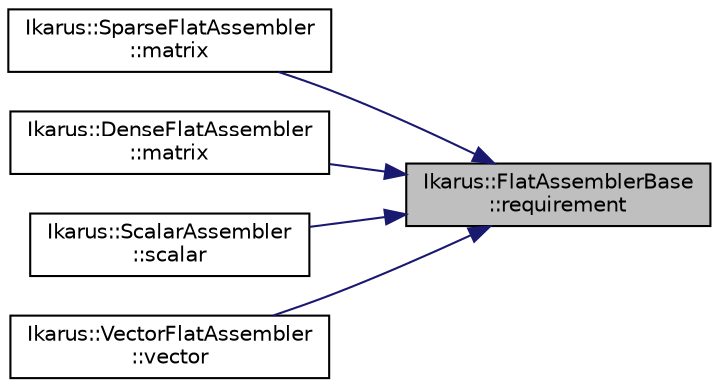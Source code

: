 digraph "Ikarus::FlatAssemblerBase::requirement"
{
 // LATEX_PDF_SIZE
  edge [fontname="Helvetica",fontsize="10",labelfontname="Helvetica",labelfontsize="10"];
  node [fontname="Helvetica",fontsize="10",shape=record];
  rankdir="RL";
  Node1 [label="Ikarus::FlatAssemblerBase\l::requirement",height=0.2,width=0.4,color="black", fillcolor="grey75", style="filled", fontcolor="black",tooltip="Returns the requirement."];
  Node1 -> Node2 [dir="back",color="midnightblue",fontsize="10",style="solid"];
  Node2 [label="Ikarus::SparseFlatAssembler\l::matrix",height=0.2,width=0.4,color="black", fillcolor="white", style="filled",URL="$a01207.html#a67e315001064876edfa09041b5627ba3",tooltip="Calculates the matrix quantity requested by the bound feRequirements and the affordance."];
  Node1 -> Node3 [dir="back",color="midnightblue",fontsize="10",style="solid"];
  Node3 [label="Ikarus::DenseFlatAssembler\l::matrix",height=0.2,width=0.4,color="black", fillcolor="white", style="filled",URL="$a01211.html#a6381a98e1358aa8e13ceaa3ac3011e9c",tooltip="Calculates the matrix quantity requested by the bound feRequirements and the affordance...."];
  Node1 -> Node4 [dir="back",color="midnightblue",fontsize="10",style="solid"];
  Node4 [label="Ikarus::ScalarAssembler\l::scalar",height=0.2,width=0.4,color="black", fillcolor="white", style="filled",URL="$a01199.html#a2f5173936e823cb5624159e0cb1abf79",tooltip="Calculates the scalar quantity requested by the bound feRequirements and returns a reference."];
  Node1 -> Node5 [dir="back",color="midnightblue",fontsize="10",style="solid"];
  Node5 [label="Ikarus::VectorFlatAssembler\l::vector",height=0.2,width=0.4,color="black", fillcolor="white", style="filled",URL="$a01203.html#ac06d14d576bc6a18c3d66f7774fc0c59",tooltip="Calculates the vectorial quantity requested by the bound feRequirements and the affordance...."];
}
